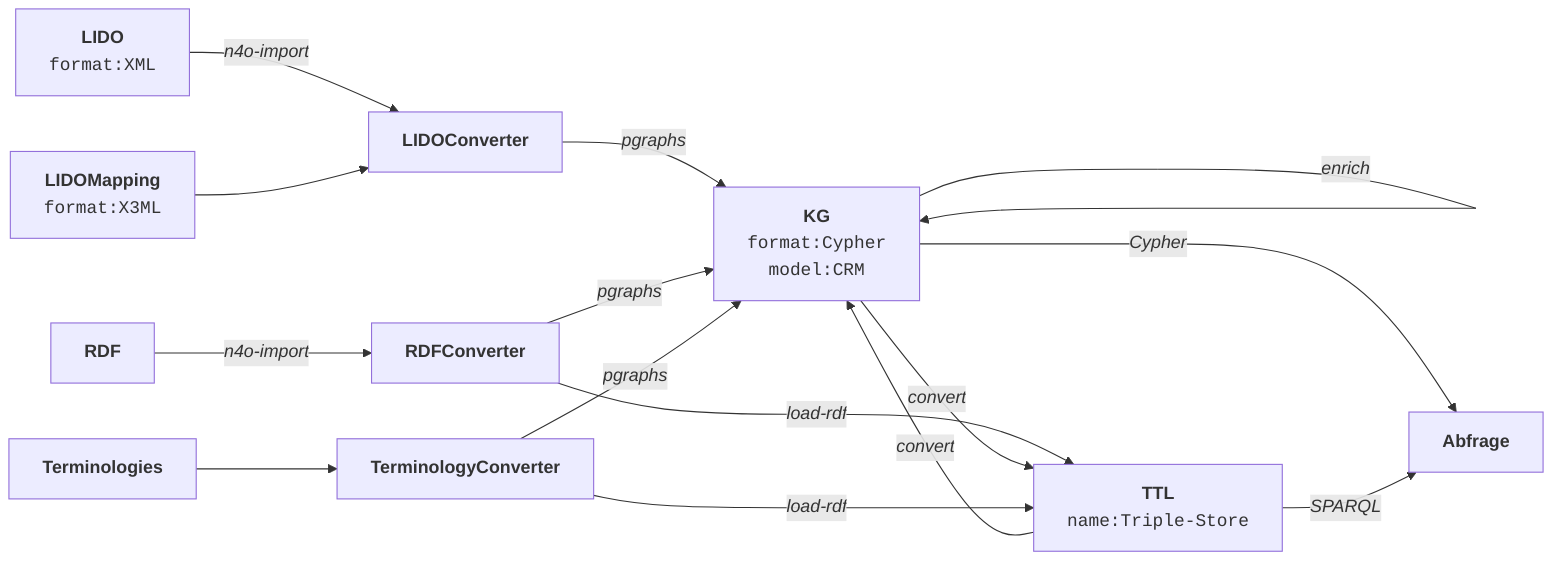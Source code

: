 flowchart LR
    Abfrage["<b>Abfrage</b>"]
    KG["<b>KG</b><br><tt>format:Cypher</tt><br><tt>model:CRM</tt>"]
    LIDO["<b>LIDO</b><br><tt>format:XML</tt>"]
    LIDOConverter["<b>LIDOConverter</b>"]
    LIDOMapping["<b>LIDOMapping</b><br><tt>format:X3ML</tt>"]
    RDF["<b>RDF</b>"]
    RDFConverter["<b>RDFConverter</b>"]
    TTL["<b>TTL</b><br><tt>name:Triple-Store</tt>"]
    Terminologies["<b>Terminologies</b>"]
    TerminologyConverter["<b>TerminologyConverter</b>"]
    LIDO -- "<i>n4o-import</i>" --> LIDOConverter
    LIDOConverter -- "<i>pgraphs</i>" --> KG
    RDF -- "<i>n4o-import</i>" --> RDFConverter
    RDFConverter -- "<i>load-rdf</i>" --> TTL
    RDFConverter -- "<i>pgraphs</i>" --> KG
    KG -- "<i>enrich</i>" --> KG
    LIDOMapping --> LIDOConverter
    KG -- "<i>Cypher</i>" --> Abfrage
    TTL -- "<i>SPARQL</i>" --> Abfrage
    TTL -- "<i>convert</i>" --> KG
    KG -- "<i>convert</i>" --> TTL
    Terminologies --> TerminologyConverter
    TerminologyConverter -- "<i>load-rdf</i>" --> TTL
    TerminologyConverter -- "<i>pgraphs</i>" --> KG